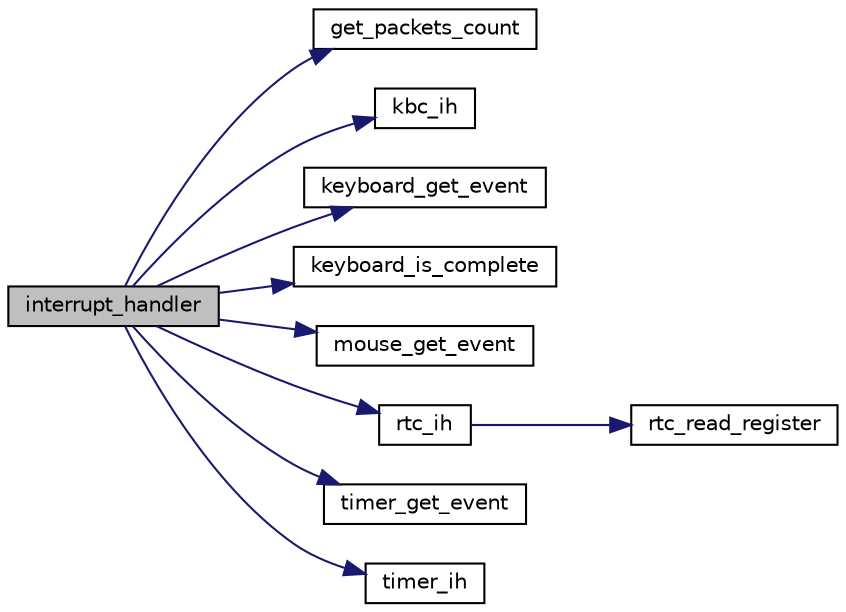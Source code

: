 digraph "interrupt_handler"
{
 // LATEX_PDF_SIZE
  edge [fontname="Helvetica",fontsize="10",labelfontname="Helvetica",labelfontsize="10"];
  node [fontname="Helvetica",fontsize="10",shape=record];
  rankdir="LR";
  Node1 [label="interrupt_handler",height=0.2,width=0.4,color="black", fillcolor="grey75", style="filled", fontcolor="black",tooltip="Checks for interrupts. If any occurred, creates a Event struct with all the necessary information."];
  Node1 -> Node2 [color="midnightblue",fontsize="10",style="solid",fontname="Helvetica"];
  Node2 [label="get_packets_count",height=0.2,width=0.4,color="black", fillcolor="white", style="filled",URL="$group__kbc.html#gae03c8809dafa5deb8ae615bbc09720df",tooltip="Get the amount of packets read."];
  Node1 -> Node3 [color="midnightblue",fontsize="10",style="solid",fontname="Helvetica"];
  Node3 [label="kbc_ih",height=0.2,width=0.4,color="black", fillcolor="white", style="filled",URL="$group__kbc.html#gaea970a154161a35f6894898a092ed70a",tooltip="Handle keyboard interrupts. Reads scan codes and sets read_ok when the reading is successful."];
  Node1 -> Node4 [color="midnightblue",fontsize="10",style="solid",fontname="Helvetica"];
  Node4 [label="keyboard_get_event",height=0.2,width=0.4,color="black", fillcolor="white", style="filled",URL="$group__kbc.html#ga95ada960b6b47c03078e21ef80f760bd",tooltip="After the interrupts is done, get a Event struct from the keyboard interrupt."];
  Node1 -> Node5 [color="midnightblue",fontsize="10",style="solid",fontname="Helvetica"];
  Node5 [label="keyboard_is_complete",height=0.2,width=0.4,color="black", fillcolor="white", style="filled",URL="$group__kbc.html#ga12b66310d9c9a74da69b73ed5a45d5ff",tooltip="Check if the keyboard interrupt has been concluded."];
  Node1 -> Node6 [color="midnightblue",fontsize="10",style="solid",fontname="Helvetica"];
  Node6 [label="mouse_get_event",height=0.2,width=0.4,color="black", fillcolor="white", style="filled",URL="$group__kbc.html#ga8f743630796f8f24e1a8ced4660c6911",tooltip="If all packets have been set, it generates an Event with mouse data."];
  Node1 -> Node7 [color="midnightblue",fontsize="10",style="solid",fontname="Helvetica"];
  Node7 [label="rtc_ih",height=0.2,width=0.4,color="black", fillcolor="white", style="filled",URL="$group__driver.html#ga46a3900840f7cfabdc6225622ffd88c6",tooltip="Handle RTC interrupts. For update interrupts, the data variables are updates and no further action is..."];
  Node7 -> Node8 [color="midnightblue",fontsize="10",style="solid",fontname="Helvetica"];
  Node8 [label="rtc_read_register",height=0.2,width=0.4,color="black", fillcolor="white", style="filled",URL="$group__driver.html#ga4ebd09baf3ebabb95fb10303cd4f7a62",tooltip="Read an rtc register."];
  Node1 -> Node9 [color="midnightblue",fontsize="10",style="solid",fontname="Helvetica"];
  Node9 [label="timer_get_event",height=0.2,width=0.4,color="black", fillcolor="white", style="filled",URL="$group__timer.html#ga94cd06c806908578a30df457142f6a2e",tooltip="Get an event from a timer interrupt."];
  Node1 -> Node10 [color="midnightblue",fontsize="10",style="solid",fontname="Helvetica"];
  Node10 [label="timer_ih",height=0.2,width=0.4,color="black", fillcolor="white", style="filled",URL="$group__timer.html#ga10f5cff6c13044d58fd5c00f68a59809",tooltip="Handle timer interrupts."];
}
